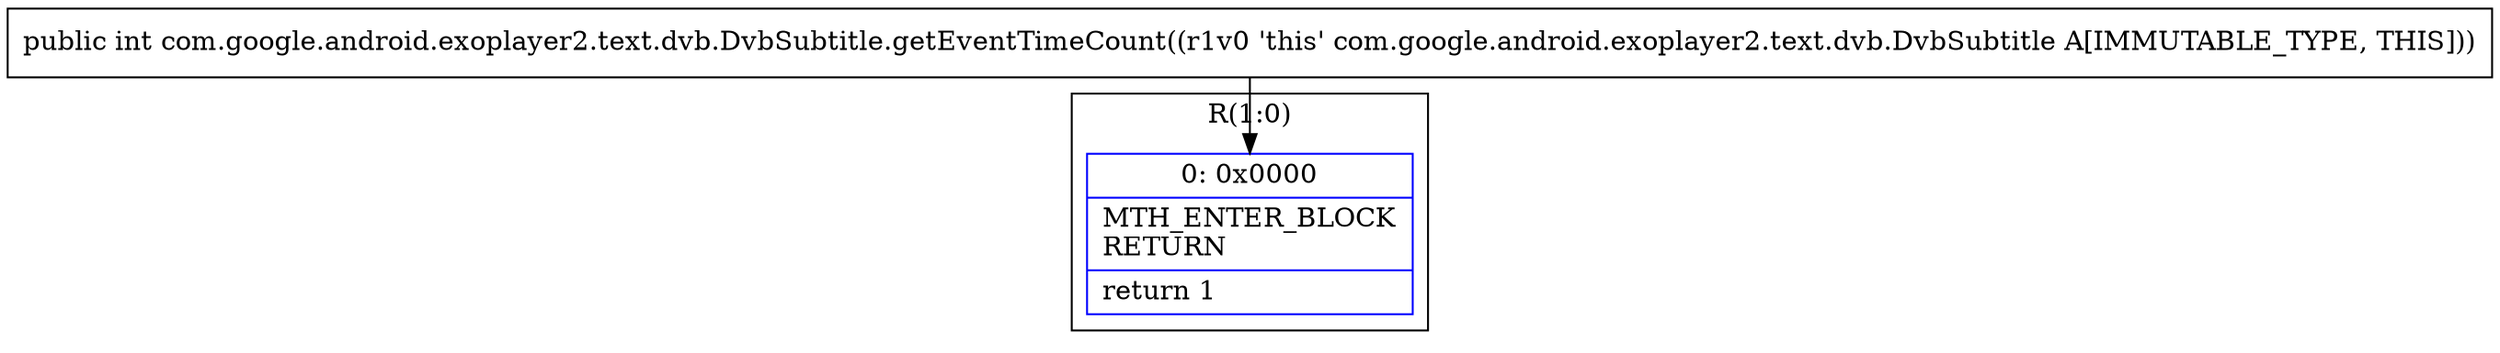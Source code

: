 digraph "CFG forcom.google.android.exoplayer2.text.dvb.DvbSubtitle.getEventTimeCount()I" {
subgraph cluster_Region_250039605 {
label = "R(1:0)";
node [shape=record,color=blue];
Node_0 [shape=record,label="{0\:\ 0x0000|MTH_ENTER_BLOCK\lRETURN\l|return 1\l}"];
}
MethodNode[shape=record,label="{public int com.google.android.exoplayer2.text.dvb.DvbSubtitle.getEventTimeCount((r1v0 'this' com.google.android.exoplayer2.text.dvb.DvbSubtitle A[IMMUTABLE_TYPE, THIS])) }"];
MethodNode -> Node_0;
}

